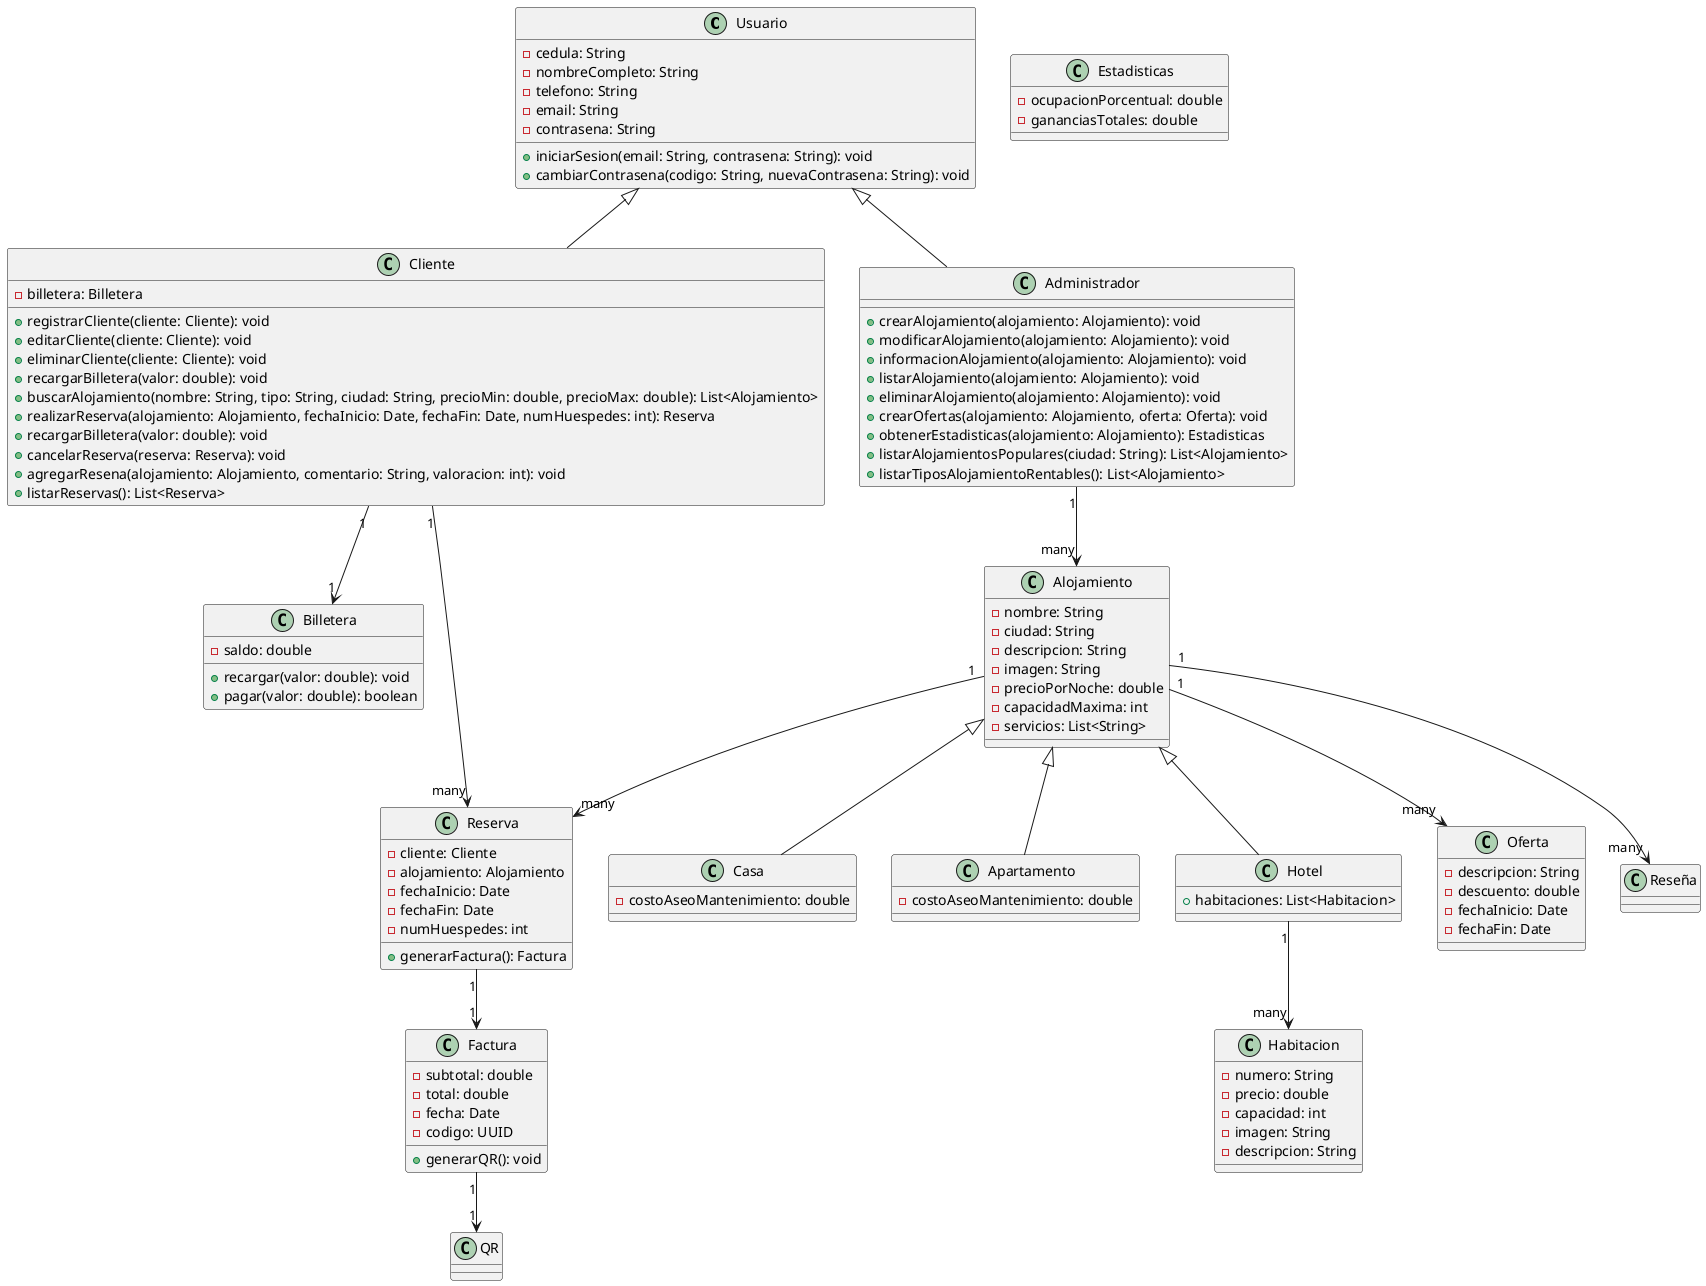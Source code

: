 @startuml
'https://plantuml.com/sequence-diagram

class Usuario {
    - cedula: String
    - nombreCompleto: String
    - telefono: String
    - email: String
    - contrasena: String
    + iniciarSesion(email: String, contrasena: String): void
    + cambiarContrasena(codigo: String, nuevaContrasena: String): void
}

class Cliente extends Usuario {
    - billetera: Billetera
    + registrarCliente(cliente: Cliente): void
    + editarCliente(cliente: Cliente): void
    + eliminarCliente(cliente: Cliente): void
    + recargarBilletera(valor: double): void
    + buscarAlojamiento(nombre: String, tipo: String, ciudad: String, precioMin: double, precioMax: double): List<Alojamiento>
    + realizarReserva(alojamiento: Alojamiento, fechaInicio: Date, fechaFin: Date, numHuespedes: int): Reserva
    + recargarBilletera(valor: double): void
    + cancelarReserva(reserva: Reserva): void
    + agregarResena(alojamiento: Alojamiento, comentario: String, valoracion: int): void
    + listarReservas(): List<Reserva>
}

class Administrador extends Usuario {
    + crearAlojamiento(alojamiento: Alojamiento): void
    + modificarAlojamiento(alojamiento: Alojamiento): void
    + informacionAlojamiento(alojamiento: Alojamiento): void
    + listarAlojamiento(alojamiento: Alojamiento): void
    + eliminarAlojamiento(alojamiento: Alojamiento): void
    + crearOfertas(alojamiento: Alojamiento, oferta: Oferta): void
    + obtenerEstadisticas(alojamiento: Alojamiento): Estadisticas
    + listarAlojamientosPopulares(ciudad: String): List<Alojamiento>
    + listarTiposAlojamientoRentables(): List<Alojamiento>

}

class Alojamiento {
    - nombre: String
    - ciudad: String
    - descripcion: String
    - imagen: String
    - precioPorNoche: double
    - capacidadMaxima: int
    - servicios: List<String>
}

class Casa extends Alojamiento {
    - costoAseoMantenimiento: double
}

class Apartamento extends Alojamiento {
    - costoAseoMantenimiento: double
}

class Hotel extends Alojamiento {
    + habitaciones: List<Habitacion>
}

class Habitacion {
    - numero: String
    - precio: double
    - capacidad: int
    - imagen: String
    - descripcion: String
}

class Billetera {
    - saldo: double
    + recargar(valor: double): void
    + pagar(valor: double): boolean
}

class Reserva {
    - cliente: Cliente
    - alojamiento: Alojamiento
    - fechaInicio: Date
    - fechaFin: Date
    - numHuespedes: int
    + generarFactura(): Factura
}

class Factura {
    - subtotal: double
    - total: double
    - fecha: Date
    - codigo: UUID
    + generarQR(): void
}

class Oferta {
    - descripcion: String
    - descuento: double
    - fechaInicio: Date
    - fechaFin: Date
}

class Estadisticas {
    - ocupacionPorcentual: double
    - gananciasTotales: double
}

Cliente "1" --> "1" Billetera
Administrador "1" --> "many" Alojamiento
Cliente "1" --> "many" Reserva
Alojamiento "1" --> "many" Oferta
Alojamiento "1" --> "many" Reseña
Alojamiento "1" --> "many" Reserva
Reserva "1" --> "1" Factura
Factura "1" --> "1" QR
Hotel "1" --> "many" Habitacion

@enduml
